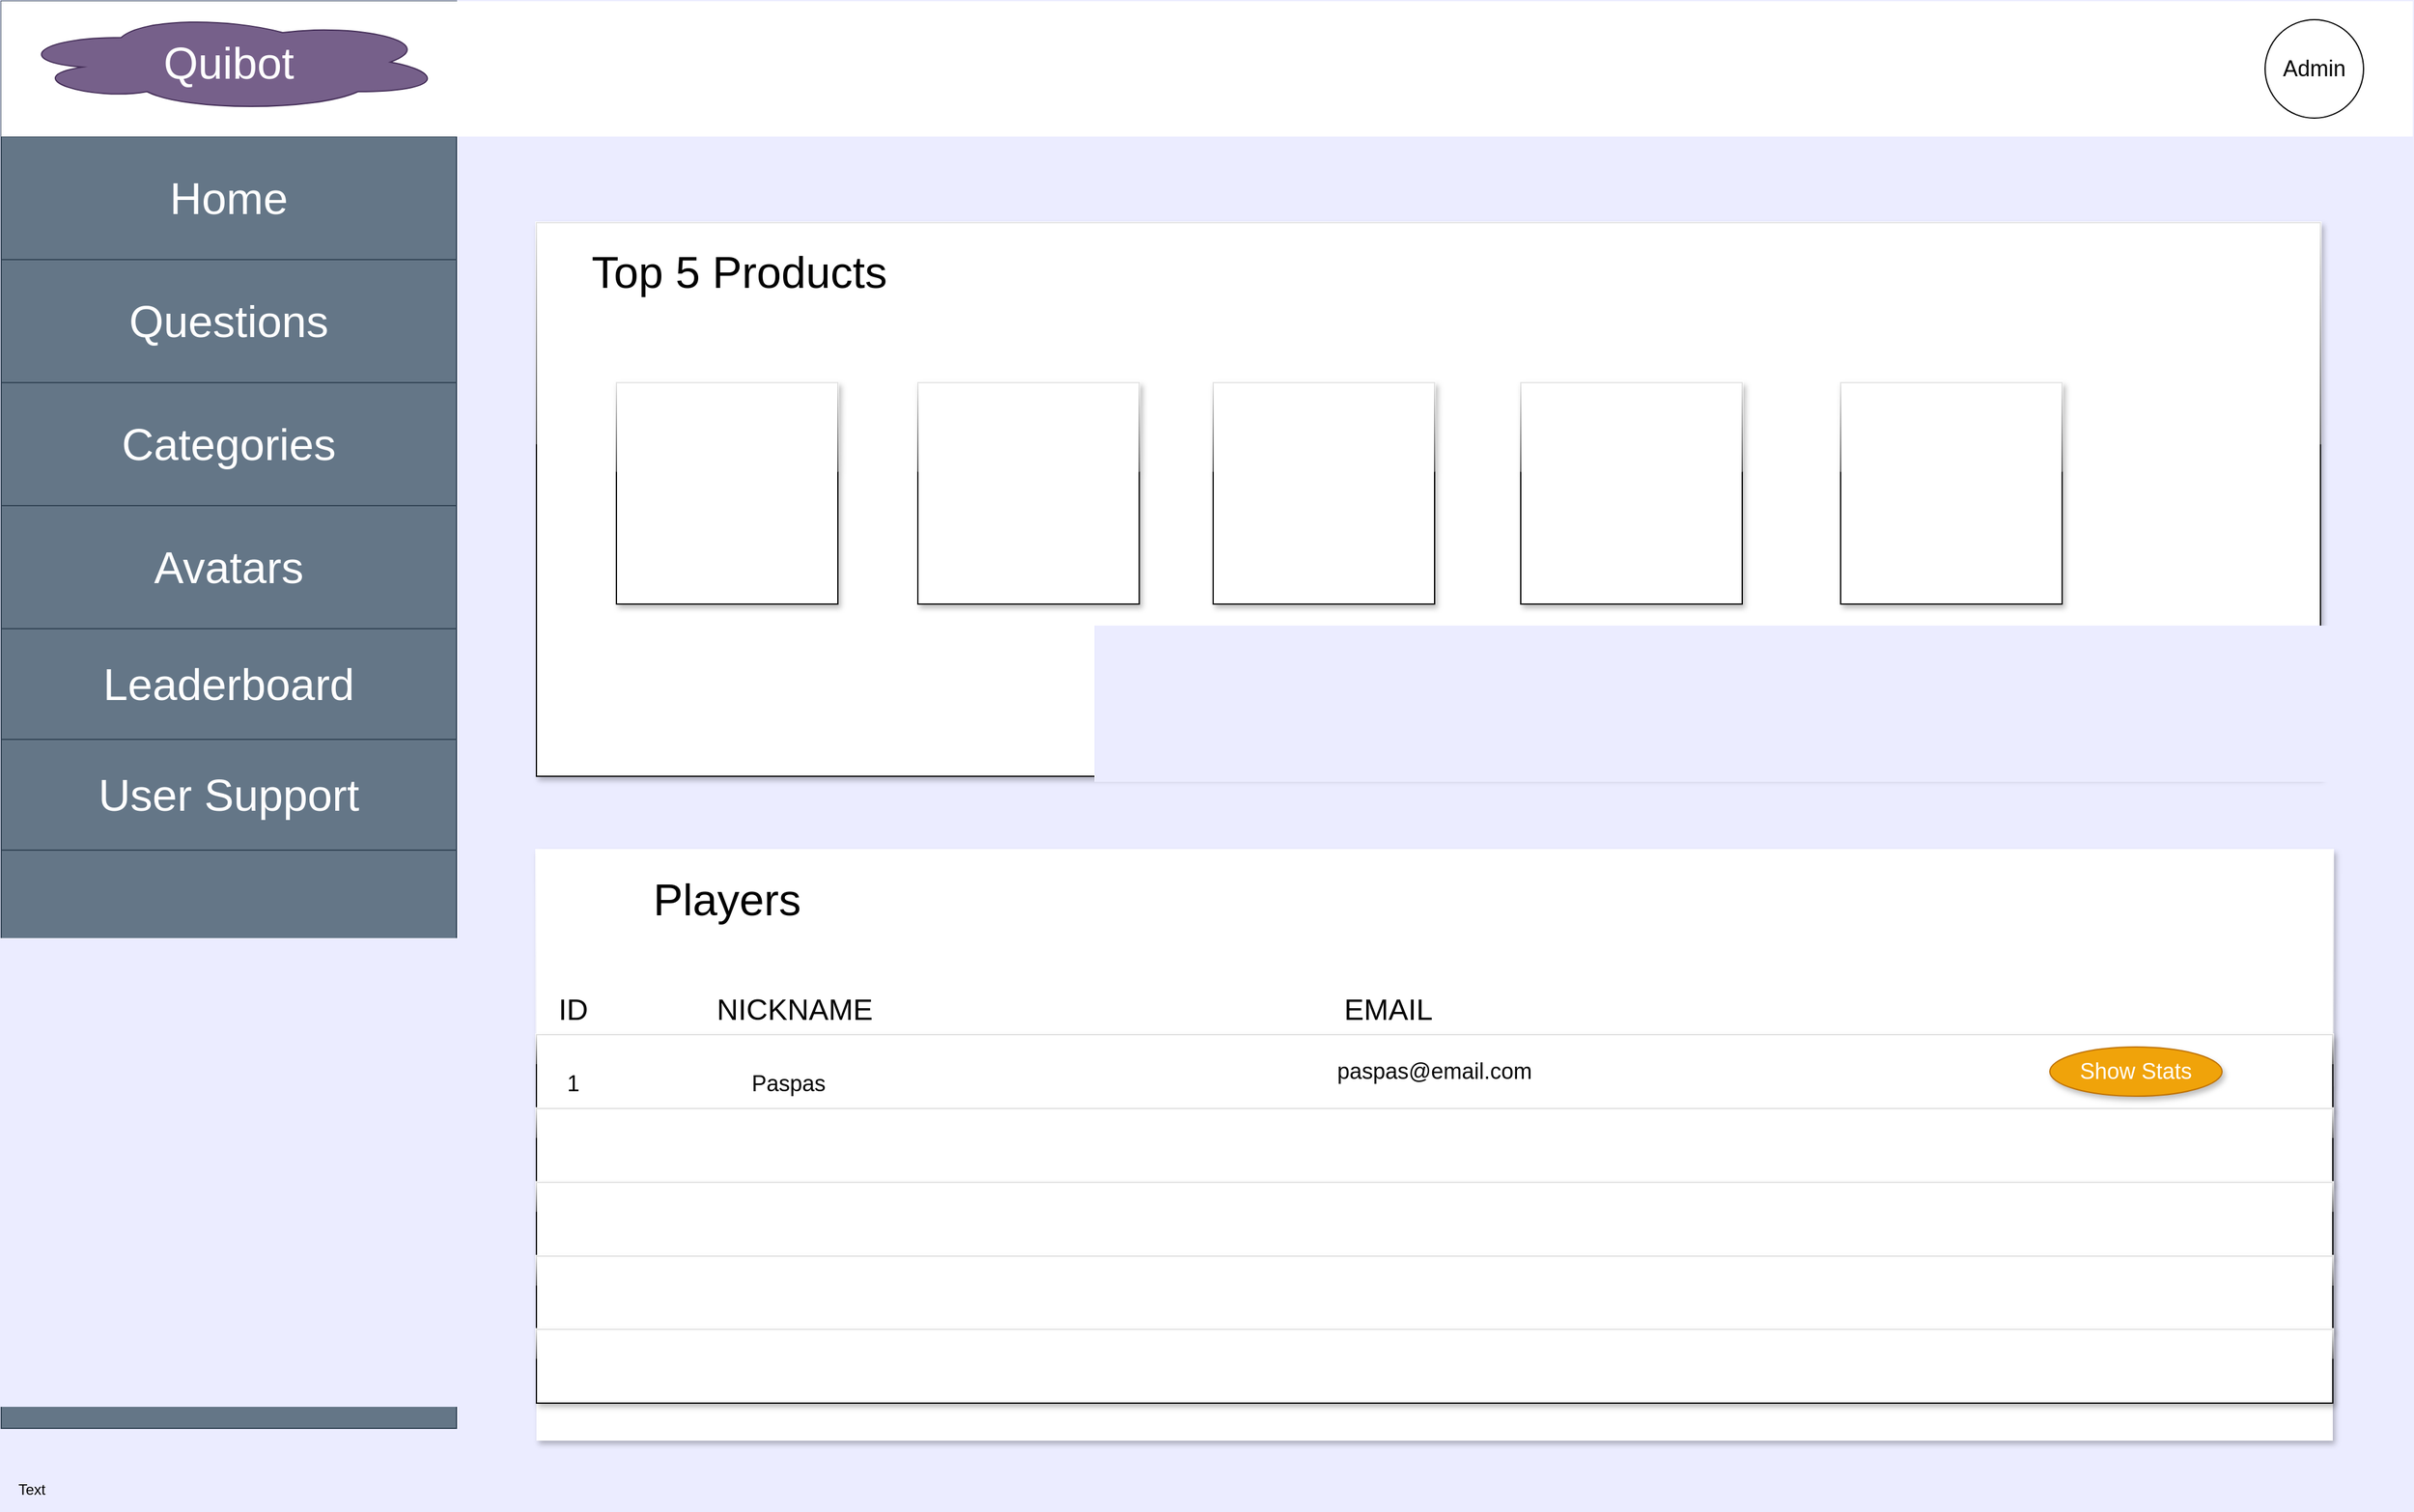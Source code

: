 <mxfile version="12.2.2" type="device" pages="1"><diagram id="QZPwXVN5u-O6jg0gxeVl" name="Page-1"><mxGraphModel dx="4295" dy="3448" grid="1" gridSize="10" guides="1" tooltips="1" connect="1" arrows="1" fold="1" page="1" pageScale="1" pageWidth="850" pageHeight="1100" background="#EBECFF" math="0" shadow="0"><root><mxCell id="0"/><mxCell id="1" parent="0"/><mxCell id="mFE4cKIkWQpK7vb0CBjx-2" value="" style="rounded=0;whiteSpace=wrap;html=1;fillColor=#647687;strokeColor=#314354;fontColor=#ffffff;" vertex="1" parent="1"><mxGeometry x="-1495" y="-1110" width="370" height="1160" as="geometry"/></mxCell><mxCell id="mFE4cKIkWQpK7vb0CBjx-5" value="&lt;font style=&quot;font-size: 36px&quot;&gt;Home&lt;/font&gt;" style="rounded=0;whiteSpace=wrap;html=1;fillColor=#647687;strokeColor=#314354;fontColor=#ffffff;" vertex="1" parent="1"><mxGeometry x="-1495" y="-1000" width="370" height="100" as="geometry"/></mxCell><mxCell id="mFE4cKIkWQpK7vb0CBjx-6" value="&lt;font style=&quot;font-size: 36px&quot;&gt;Questions&lt;/font&gt;" style="rounded=0;whiteSpace=wrap;html=1;fillColor=#647687;strokeColor=#314354;fontColor=#ffffff;" vertex="1" parent="1"><mxGeometry x="-1495" y="-900" width="370" height="100" as="geometry"/></mxCell><mxCell id="mFE4cKIkWQpK7vb0CBjx-7" value="&lt;font style=&quot;font-size: 36px&quot;&gt;Categories&lt;/font&gt;" style="rounded=0;whiteSpace=wrap;html=1;fillColor=#647687;strokeColor=#314354;fontColor=#ffffff;" vertex="1" parent="1"><mxGeometry x="-1495" y="-800" width="370" height="100" as="geometry"/></mxCell><mxCell id="mFE4cKIkWQpK7vb0CBjx-8" value="&lt;font style=&quot;font-size: 36px&quot;&gt;Avatars&lt;/font&gt;" style="rounded=0;whiteSpace=wrap;html=1;fillColor=#647687;strokeColor=#314354;fontColor=#ffffff;" vertex="1" parent="1"><mxGeometry x="-1495" y="-700" width="370" height="100" as="geometry"/></mxCell><mxCell id="mFE4cKIkWQpK7vb0CBjx-9" value="&lt;font style=&quot;font-size: 36px&quot;&gt;Leaderboard&lt;/font&gt;" style="rounded=0;whiteSpace=wrap;html=1;fillColor=#647687;strokeColor=#314354;fontColor=#ffffff;" vertex="1" parent="1"><mxGeometry x="-1495" y="-600" width="370" height="90" as="geometry"/></mxCell><mxCell id="mFE4cKIkWQpK7vb0CBjx-10" value="" style="rounded=0;whiteSpace=wrap;html=1;strokeColor=none;" vertex="1" parent="1"><mxGeometry x="-1495" y="-1110" width="1960" height="110" as="geometry"/></mxCell><mxCell id="mFE4cKIkWQpK7vb0CBjx-13" value="&lt;font style=&quot;font-size: 36px&quot;&gt;Quibot&lt;/font&gt;" style="ellipse;shape=cloud;whiteSpace=wrap;html=1;fillColor=#76608a;strokeColor=#432D57;fontColor=#ffffff;" vertex="1" parent="1"><mxGeometry x="-1485" y="-1100.5" width="350" height="80" as="geometry"/></mxCell><mxCell id="mFE4cKIkWQpK7vb0CBjx-14" value="&lt;font style=&quot;font-size: 18px&quot;&gt;Admin&lt;/font&gt;" style="ellipse;whiteSpace=wrap;html=1;aspect=fixed;" vertex="1" parent="1"><mxGeometry x="345" y="-1095" width="80" height="80" as="geometry"/></mxCell><mxCell id="mFE4cKIkWQpK7vb0CBjx-19" value="" style="rounded=0;whiteSpace=wrap;html=1;shadow=1;strokeColor=none;glass=1;comic=0;" vertex="1" parent="1"><mxGeometry x="-1060" y="-420" width="1460" height="480" as="geometry"/></mxCell><mxCell id="mFE4cKIkWQpK7vb0CBjx-20" value="&lt;span style=&quot;font-size: 36px&quot;&gt;Players&lt;/span&gt;" style="text;html=1;strokeColor=none;fillColor=none;align=center;verticalAlign=middle;whiteSpace=wrap;rounded=0;" vertex="1" parent="1"><mxGeometry x="-1060" y="-390" width="310" height="20" as="geometry"/></mxCell><mxCell id="mFE4cKIkWQpK7vb0CBjx-21" value="&lt;font style=&quot;font-size: 18px&quot;&gt;paspas@email.com&lt;/font&gt;" style="rounded=0;whiteSpace=wrap;html=1;shadow=1;glass=1;comic=0;" vertex="1" parent="1"><mxGeometry x="-1060" y="-270" width="1460" height="60" as="geometry"/></mxCell><mxCell id="mFE4cKIkWQpK7vb0CBjx-22" value="" style="rounded=0;whiteSpace=wrap;html=1;shadow=1;glass=1;comic=0;" vertex="1" parent="1"><mxGeometry x="-1060" y="-210" width="1460" height="60" as="geometry"/></mxCell><mxCell id="mFE4cKIkWQpK7vb0CBjx-23" value="" style="rounded=0;whiteSpace=wrap;html=1;shadow=1;glass=1;comic=0;" vertex="1" parent="1"><mxGeometry x="-1060" y="-150" width="1460" height="60" as="geometry"/></mxCell><mxCell id="mFE4cKIkWQpK7vb0CBjx-24" value="" style="rounded=0;whiteSpace=wrap;html=1;shadow=1;glass=1;comic=0;" vertex="1" parent="1"><mxGeometry x="-1060" y="-90" width="1460" height="60" as="geometry"/></mxCell><mxCell id="mFE4cKIkWQpK7vb0CBjx-25" value="" style="rounded=0;whiteSpace=wrap;html=1;shadow=1;glass=1;comic=0;" vertex="1" parent="1"><mxGeometry x="-1060" y="-30.5" width="1460" height="60" as="geometry"/></mxCell><mxCell id="mFE4cKIkWQpK7vb0CBjx-26" value="&lt;span style=&quot;font-size: 24px&quot;&gt;ID&lt;/span&gt;" style="text;html=1;strokeColor=none;fillColor=none;align=center;verticalAlign=middle;whiteSpace=wrap;rounded=0;shadow=1;glass=1;comic=0;" vertex="1" parent="1"><mxGeometry x="-1050" y="-300" width="40" height="20" as="geometry"/></mxCell><mxCell id="mFE4cKIkWQpK7vb0CBjx-27" value="&lt;span style=&quot;font-size: 24px&quot;&gt;NICKNAME&lt;/span&gt;" style="text;html=1;strokeColor=none;fillColor=none;align=center;verticalAlign=middle;whiteSpace=wrap;rounded=0;shadow=1;glass=1;comic=0;" vertex="1" parent="1"><mxGeometry x="-870" y="-300" width="40" height="20" as="geometry"/></mxCell><mxCell id="mFE4cKIkWQpK7vb0CBjx-28" value="&lt;span style=&quot;font-size: 24px&quot;&gt;EMAIL&lt;/span&gt;" style="text;html=1;strokeColor=none;fillColor=none;align=center;verticalAlign=middle;whiteSpace=wrap;rounded=0;shadow=1;glass=1;comic=0;" vertex="1" parent="1"><mxGeometry x="-515" y="-300" width="295" height="20" as="geometry"/></mxCell><mxCell id="mFE4cKIkWQpK7vb0CBjx-29" value="&lt;font style=&quot;font-size: 18px&quot;&gt;Show Stats&lt;/font&gt;" style="ellipse;whiteSpace=wrap;html=1;rounded=0;shadow=1;glass=1;comic=0;fillColor=#f0a30a;strokeColor=#BD7000;fontColor=#ffffff;" vertex="1" parent="1"><mxGeometry x="170" y="-260" width="140" height="40" as="geometry"/></mxCell><mxCell id="mFE4cKIkWQpK7vb0CBjx-32" value="&lt;font style=&quot;font-size: 18px&quot;&gt;1&lt;/font&gt;" style="text;html=1;strokeColor=none;fillColor=none;align=center;verticalAlign=middle;whiteSpace=wrap;rounded=0;shadow=1;glass=1;comic=0;" vertex="1" parent="1"><mxGeometry x="-1050" y="-240" width="40" height="20" as="geometry"/></mxCell><mxCell id="mFE4cKIkWQpK7vb0CBjx-33" value="Text" style="text;html=1;strokeColor=none;fillColor=none;align=center;verticalAlign=middle;whiteSpace=wrap;rounded=0;shadow=1;glass=1;comic=0;" vertex="1" parent="1"><mxGeometry x="-1490" y="90" width="40" height="20" as="geometry"/></mxCell><mxCell id="mFE4cKIkWQpK7vb0CBjx-34" value="&lt;font style=&quot;font-size: 18px&quot;&gt;Paspas&lt;/font&gt;" style="text;html=1;strokeColor=none;fillColor=none;align=center;verticalAlign=middle;whiteSpace=wrap;rounded=0;shadow=1;glass=1;comic=0;" vertex="1" parent="1"><mxGeometry x="-875" y="-240" width="40" height="20" as="geometry"/></mxCell><mxCell id="mFE4cKIkWQpK7vb0CBjx-39" value="" style="rounded=0;whiteSpace=wrap;html=1;shadow=1;glass=1;comic=0;" vertex="1" parent="1"><mxGeometry x="-1060" y="-930" width="1450" height="450" as="geometry"/></mxCell><mxCell id="mFE4cKIkWQpK7vb0CBjx-40" value="&lt;span style=&quot;font-size: 36px&quot;&gt;Top 5 Products&lt;/span&gt;" style="text;html=1;strokeColor=none;fillColor=none;align=center;verticalAlign=middle;whiteSpace=wrap;rounded=0;" vertex="1" parent="1"><mxGeometry x="-1050" y="-900" width="310" height="20" as="geometry"/></mxCell><mxCell id="mFE4cKIkWQpK7vb0CBjx-48" value="&lt;span style=&quot;font-size: 36px&quot;&gt;User Support&lt;/span&gt;" style="rounded=0;whiteSpace=wrap;html=1;fillColor=#647687;strokeColor=#314354;fontColor=#ffffff;" vertex="1" parent="1"><mxGeometry x="-1495" y="-510" width="370" height="90" as="geometry"/></mxCell><mxCell id="mFE4cKIkWQpK7vb0CBjx-50" value="" style="whiteSpace=wrap;html=1;aspect=fixed;rounded=0;shadow=1;glass=1;comic=0;" vertex="1" parent="1"><mxGeometry x="-995" y="-800" width="180" height="180" as="geometry"/></mxCell><mxCell id="mFE4cKIkWQpK7vb0CBjx-51" value="" style="whiteSpace=wrap;html=1;aspect=fixed;rounded=0;shadow=1;glass=1;comic=0;" vertex="1" parent="1"><mxGeometry x="-750" y="-800" width="180" height="180" as="geometry"/></mxCell><mxCell id="mFE4cKIkWQpK7vb0CBjx-52" value="" style="whiteSpace=wrap;html=1;aspect=fixed;rounded=0;shadow=1;glass=1;comic=0;" vertex="1" parent="1"><mxGeometry x="-510" y="-800" width="180" height="180" as="geometry"/></mxCell><mxCell id="mFE4cKIkWQpK7vb0CBjx-53" value="" style="whiteSpace=wrap;html=1;aspect=fixed;rounded=0;shadow=1;glass=1;comic=0;" vertex="1" parent="1"><mxGeometry x="-260" y="-800" width="180" height="180" as="geometry"/></mxCell><mxCell id="mFE4cKIkWQpK7vb0CBjx-54" value="" style="whiteSpace=wrap;html=1;aspect=fixed;rounded=0;shadow=1;glass=1;comic=0;" vertex="1" parent="1"><mxGeometry y="-800" width="180" height="180" as="geometry"/></mxCell></root></mxGraphModel></diagram></mxfile>